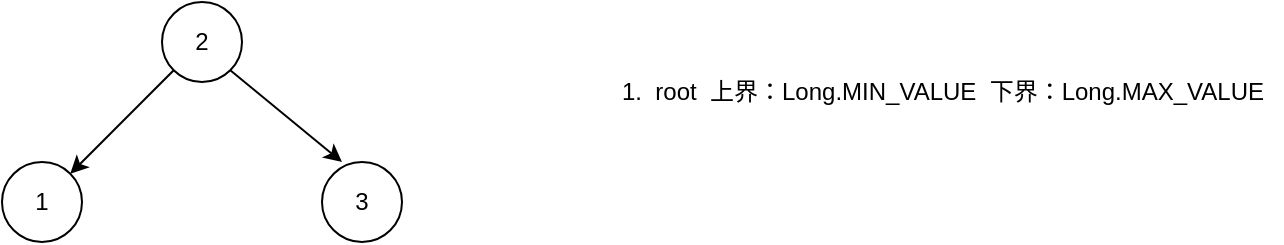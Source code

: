 <mxfile version="28.1.0">
  <diagram name="第 1 页" id="14RiQJR2_hH9YiQXghRb">
    <mxGraphModel dx="1665" dy="785" grid="1" gridSize="10" guides="1" tooltips="1" connect="1" arrows="1" fold="1" page="1" pageScale="1" pageWidth="827" pageHeight="1169" math="0" shadow="0">
      <root>
        <mxCell id="0" />
        <mxCell id="1" parent="0" />
        <mxCell id="6YFVDlfR9rLS__B6YImp-1" value="2" style="ellipse;whiteSpace=wrap;html=1;aspect=fixed;" vertex="1" parent="1">
          <mxGeometry x="120" y="80" width="40" height="40" as="geometry" />
        </mxCell>
        <mxCell id="6YFVDlfR9rLS__B6YImp-2" value="1" style="ellipse;whiteSpace=wrap;html=1;aspect=fixed;" vertex="1" parent="1">
          <mxGeometry x="40" y="160" width="40" height="40" as="geometry" />
        </mxCell>
        <mxCell id="6YFVDlfR9rLS__B6YImp-3" value="3" style="ellipse;whiteSpace=wrap;html=1;aspect=fixed;" vertex="1" parent="1">
          <mxGeometry x="200" y="160" width="40" height="40" as="geometry" />
        </mxCell>
        <mxCell id="6YFVDlfR9rLS__B6YImp-4" value="" style="endArrow=classic;html=1;rounded=0;" edge="1" parent="1" source="6YFVDlfR9rLS__B6YImp-1" target="6YFVDlfR9rLS__B6YImp-2">
          <mxGeometry width="50" height="50" relative="1" as="geometry">
            <mxPoint x="80" y="160" as="sourcePoint" />
            <mxPoint x="130" y="110" as="targetPoint" />
          </mxGeometry>
        </mxCell>
        <mxCell id="6YFVDlfR9rLS__B6YImp-5" value="" style="endArrow=classic;html=1;rounded=0;entryX=0.25;entryY=0;entryDx=0;entryDy=0;entryPerimeter=0;exitX=1;exitY=1;exitDx=0;exitDy=0;" edge="1" parent="1" source="6YFVDlfR9rLS__B6YImp-1" target="6YFVDlfR9rLS__B6YImp-3">
          <mxGeometry width="50" height="50" relative="1" as="geometry">
            <mxPoint x="152" y="130" as="sourcePoint" />
            <mxPoint x="100" y="182" as="targetPoint" />
          </mxGeometry>
        </mxCell>
        <mxCell id="6YFVDlfR9rLS__B6YImp-6" value="1.&amp;nbsp; root&amp;nbsp; 上界：Long.MIN_VALUE&amp;nbsp; 下界：Long.MAX_VALUE" style="text;html=1;align=center;verticalAlign=middle;resizable=0;points=[];autosize=1;strokeColor=none;fillColor=none;" vertex="1" parent="1">
          <mxGeometry x="340" y="110" width="340" height="30" as="geometry" />
        </mxCell>
      </root>
    </mxGraphModel>
  </diagram>
</mxfile>
